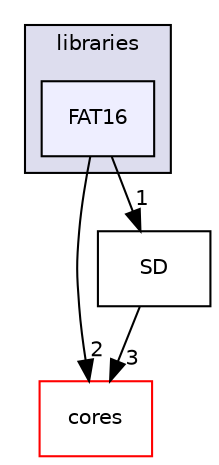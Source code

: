 digraph "libraries/FAT16" {
  compound=true
  node [ fontsize="10", fontname="Helvetica"];
  edge [ labelfontsize="10", labelfontname="Helvetica"];
  subgraph clusterdir_bc0718b08fb2015b8e59c47b2805f60c {
    graph [ bgcolor="#ddddee", pencolor="black", label="libraries" fontname="Helvetica", fontsize="10", URL="dir_bc0718b08fb2015b8e59c47b2805f60c.html"]
  dir_22cd63b83a3ac909b50f3e776e4d8f1f [shape=box, label="FAT16", style="filled", fillcolor="#eeeeff", pencolor="black", URL="dir_22cd63b83a3ac909b50f3e776e4d8f1f.html"];
  }
  dir_51d9c9f08f6806a0f97badf342e5b4d7 [shape=box label="cores" fillcolor="white" style="filled" color="red" URL="dir_51d9c9f08f6806a0f97badf342e5b4d7.html"];
  dir_8fbef5efe7af2d2033e5d85f5d5bf4f5 [shape=box label="SD" URL="dir_8fbef5efe7af2d2033e5d85f5d5bf4f5.html"];
  dir_8fbef5efe7af2d2033e5d85f5d5bf4f5->dir_51d9c9f08f6806a0f97badf342e5b4d7 [headlabel="3", labeldistance=1.5 headhref="dir_000073_000000.html"];
  dir_22cd63b83a3ac909b50f3e776e4d8f1f->dir_51d9c9f08f6806a0f97badf342e5b4d7 [headlabel="2", labeldistance=1.5 headhref="dir_000037_000000.html"];
  dir_22cd63b83a3ac909b50f3e776e4d8f1f->dir_8fbef5efe7af2d2033e5d85f5d5bf4f5 [headlabel="1", labeldistance=1.5 headhref="dir_000037_000073.html"];
}
